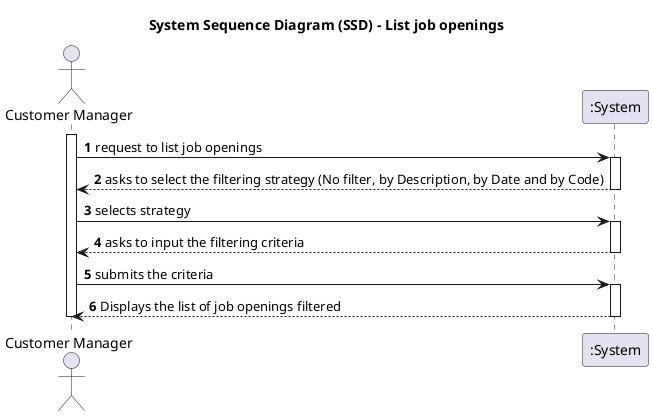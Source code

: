 @startuml
'skinparam monochrome true
'skinparam packageStyle rectangle
'skinparam shadowing false

title System Sequence Diagram (SSD) - List job openings

autonumber

actor "Customer Manager" as Agent
participant ":System" as System

activate Agent

Agent -> System : request to list job openings

activate System

    System --> Agent : asks to select the filtering strategy (No filter, by Description, by Date and by Code)

deactivate System


Agent -> System : selects strategy

activate System

    System --> Agent : asks to input the filtering criteria

deactivate System

Agent -> System : submits the criteria

activate System

 System --> Agent : Displays the list of job openings filtered
deactivate System

deactivate Agent

@enduml